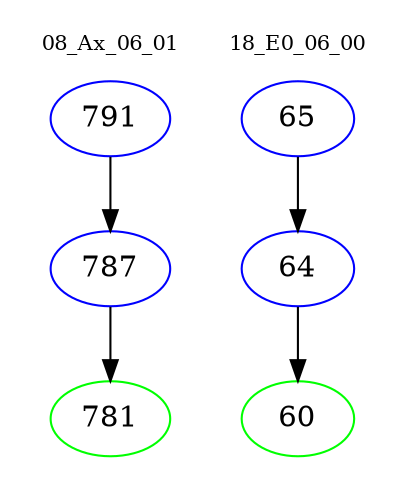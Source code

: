 digraph{
subgraph cluster_0 {
color = white
label = "08_Ax_06_01";
fontsize=10;
T0_791 [label="791", color="blue"]
T0_791 -> T0_787 [color="black"]
T0_787 [label="787", color="blue"]
T0_787 -> T0_781 [color="black"]
T0_781 [label="781", color="green"]
}
subgraph cluster_1 {
color = white
label = "18_E0_06_00";
fontsize=10;
T1_65 [label="65", color="blue"]
T1_65 -> T1_64 [color="black"]
T1_64 [label="64", color="blue"]
T1_64 -> T1_60 [color="black"]
T1_60 [label="60", color="green"]
}
}
